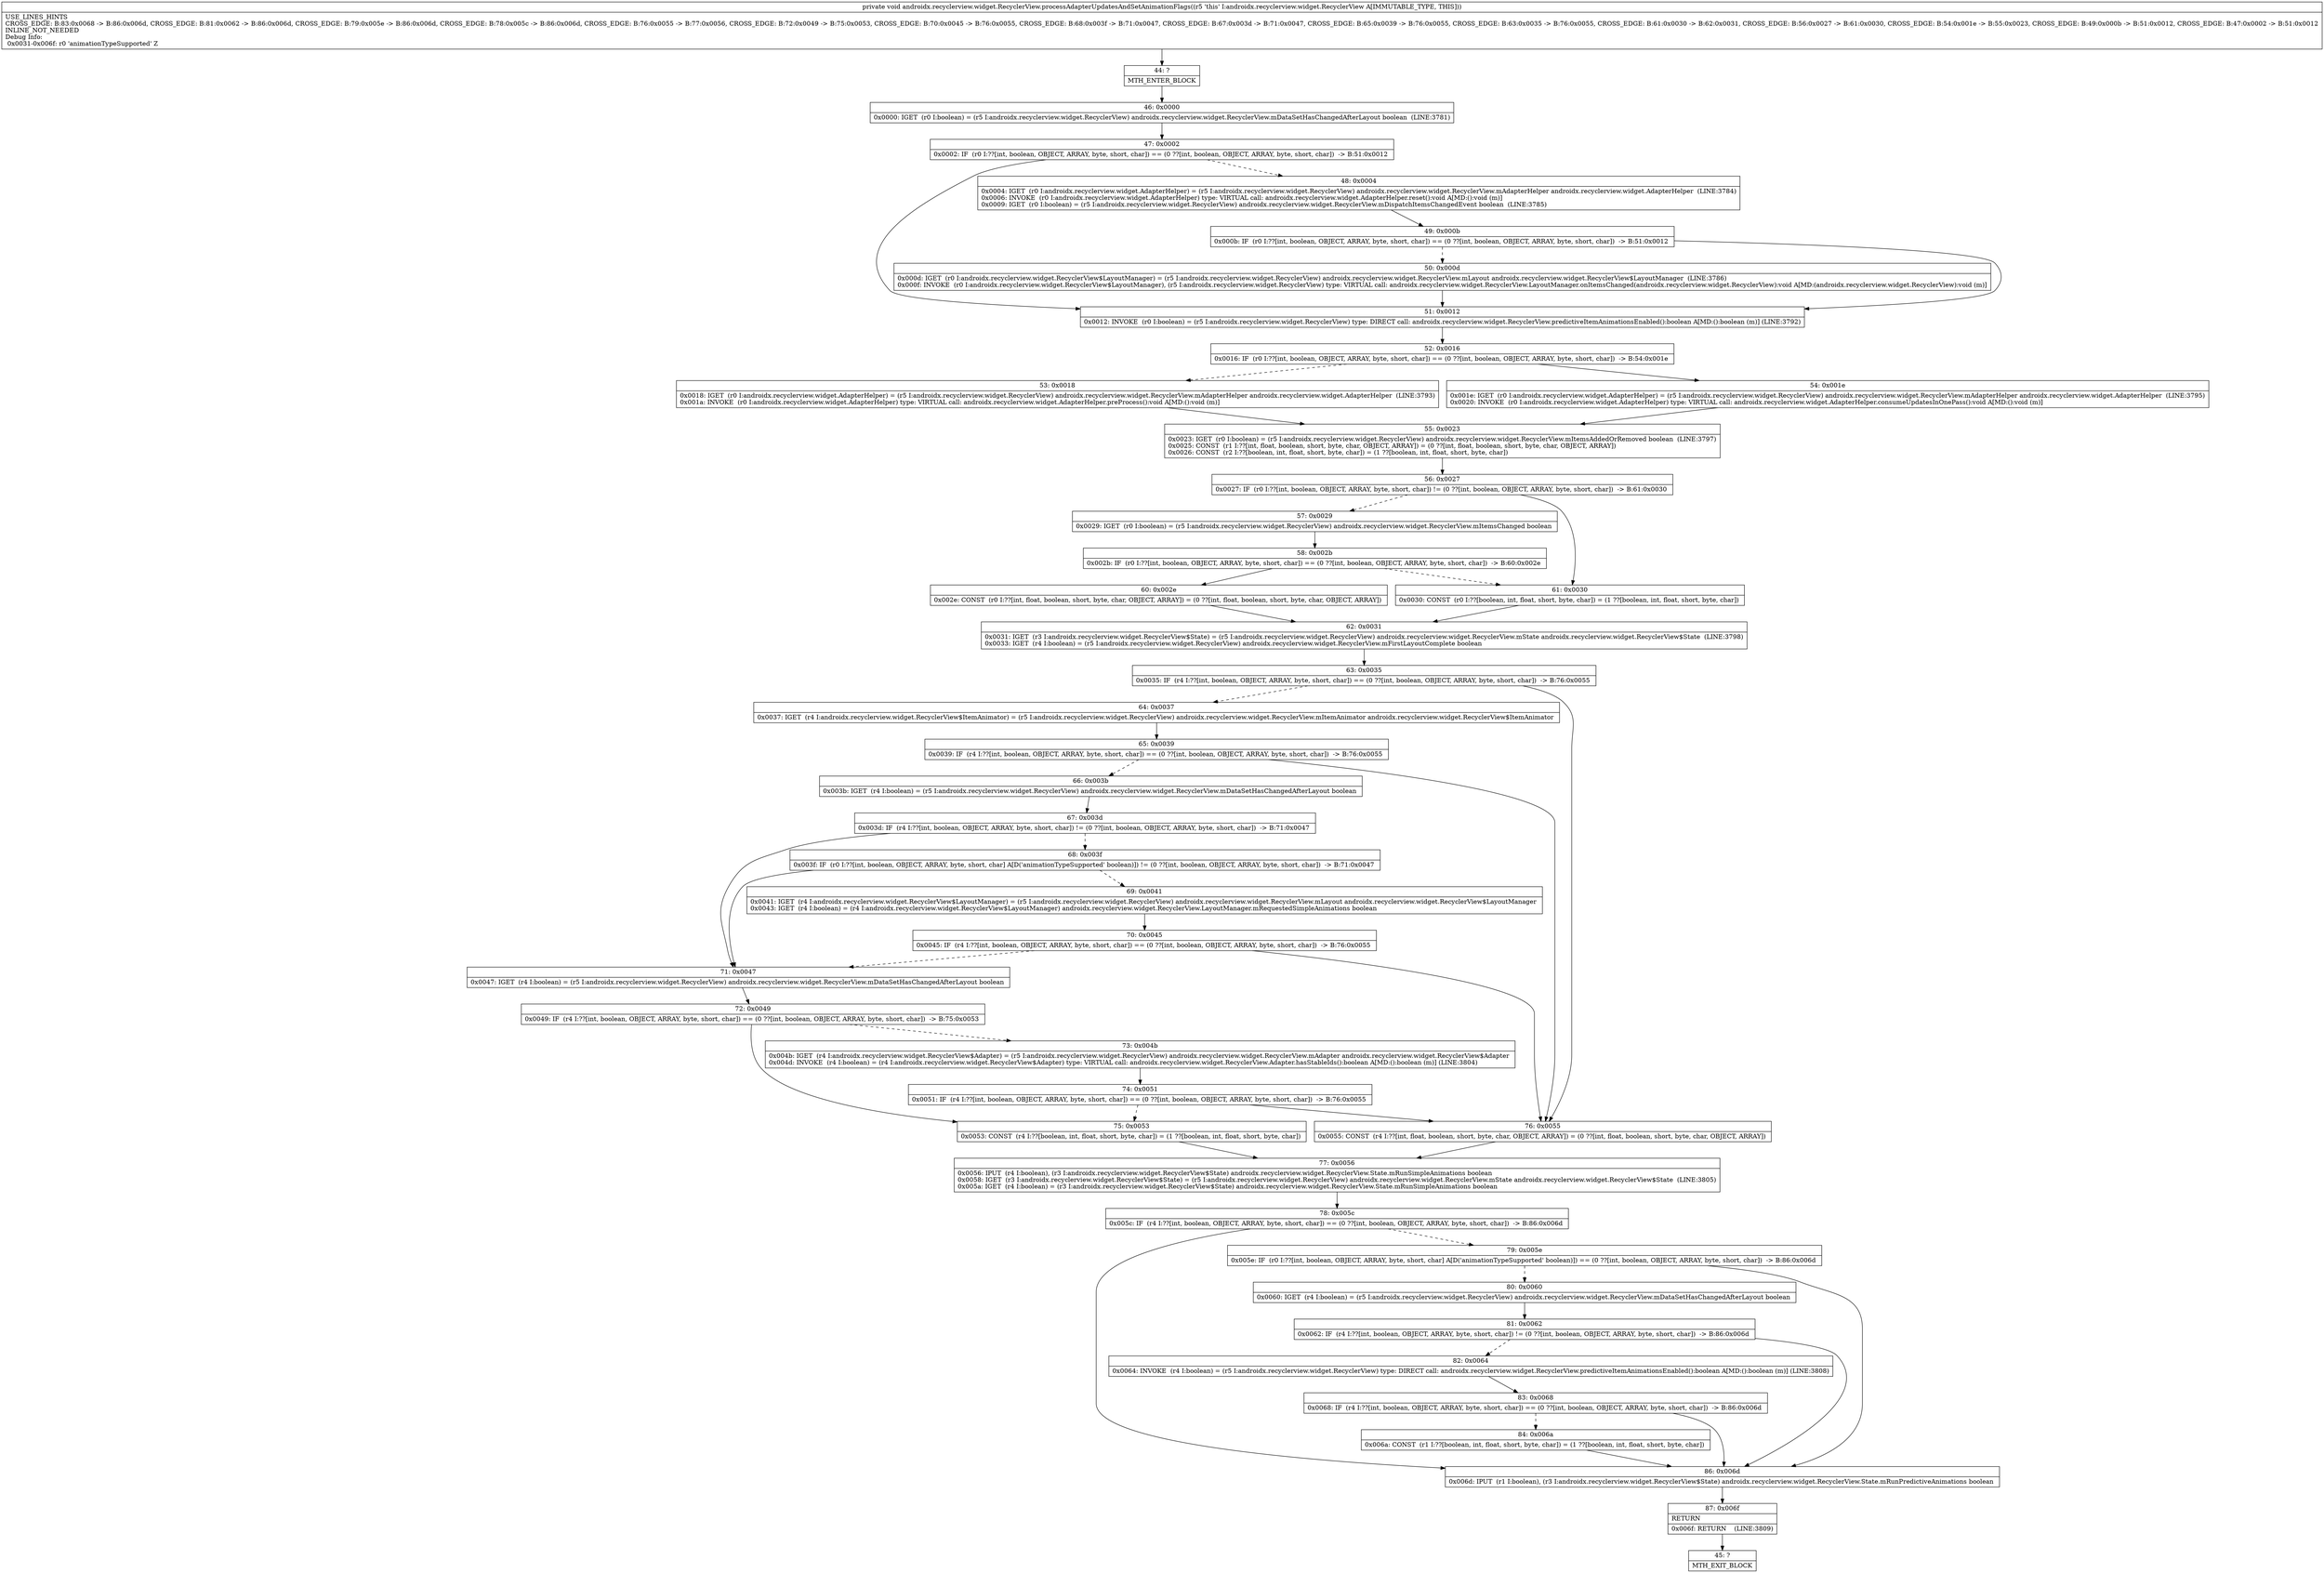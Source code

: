 digraph "CFG forandroidx.recyclerview.widget.RecyclerView.processAdapterUpdatesAndSetAnimationFlags()V" {
Node_44 [shape=record,label="{44\:\ ?|MTH_ENTER_BLOCK\l}"];
Node_46 [shape=record,label="{46\:\ 0x0000|0x0000: IGET  (r0 I:boolean) = (r5 I:androidx.recyclerview.widget.RecyclerView) androidx.recyclerview.widget.RecyclerView.mDataSetHasChangedAfterLayout boolean  (LINE:3781)\l}"];
Node_47 [shape=record,label="{47\:\ 0x0002|0x0002: IF  (r0 I:??[int, boolean, OBJECT, ARRAY, byte, short, char]) == (0 ??[int, boolean, OBJECT, ARRAY, byte, short, char])  \-\> B:51:0x0012 \l}"];
Node_48 [shape=record,label="{48\:\ 0x0004|0x0004: IGET  (r0 I:androidx.recyclerview.widget.AdapterHelper) = (r5 I:androidx.recyclerview.widget.RecyclerView) androidx.recyclerview.widget.RecyclerView.mAdapterHelper androidx.recyclerview.widget.AdapterHelper  (LINE:3784)\l0x0006: INVOKE  (r0 I:androidx.recyclerview.widget.AdapterHelper) type: VIRTUAL call: androidx.recyclerview.widget.AdapterHelper.reset():void A[MD:():void (m)]\l0x0009: IGET  (r0 I:boolean) = (r5 I:androidx.recyclerview.widget.RecyclerView) androidx.recyclerview.widget.RecyclerView.mDispatchItemsChangedEvent boolean  (LINE:3785)\l}"];
Node_49 [shape=record,label="{49\:\ 0x000b|0x000b: IF  (r0 I:??[int, boolean, OBJECT, ARRAY, byte, short, char]) == (0 ??[int, boolean, OBJECT, ARRAY, byte, short, char])  \-\> B:51:0x0012 \l}"];
Node_50 [shape=record,label="{50\:\ 0x000d|0x000d: IGET  (r0 I:androidx.recyclerview.widget.RecyclerView$LayoutManager) = (r5 I:androidx.recyclerview.widget.RecyclerView) androidx.recyclerview.widget.RecyclerView.mLayout androidx.recyclerview.widget.RecyclerView$LayoutManager  (LINE:3786)\l0x000f: INVOKE  (r0 I:androidx.recyclerview.widget.RecyclerView$LayoutManager), (r5 I:androidx.recyclerview.widget.RecyclerView) type: VIRTUAL call: androidx.recyclerview.widget.RecyclerView.LayoutManager.onItemsChanged(androidx.recyclerview.widget.RecyclerView):void A[MD:(androidx.recyclerview.widget.RecyclerView):void (m)]\l}"];
Node_51 [shape=record,label="{51\:\ 0x0012|0x0012: INVOKE  (r0 I:boolean) = (r5 I:androidx.recyclerview.widget.RecyclerView) type: DIRECT call: androidx.recyclerview.widget.RecyclerView.predictiveItemAnimationsEnabled():boolean A[MD:():boolean (m)] (LINE:3792)\l}"];
Node_52 [shape=record,label="{52\:\ 0x0016|0x0016: IF  (r0 I:??[int, boolean, OBJECT, ARRAY, byte, short, char]) == (0 ??[int, boolean, OBJECT, ARRAY, byte, short, char])  \-\> B:54:0x001e \l}"];
Node_53 [shape=record,label="{53\:\ 0x0018|0x0018: IGET  (r0 I:androidx.recyclerview.widget.AdapterHelper) = (r5 I:androidx.recyclerview.widget.RecyclerView) androidx.recyclerview.widget.RecyclerView.mAdapterHelper androidx.recyclerview.widget.AdapterHelper  (LINE:3793)\l0x001a: INVOKE  (r0 I:androidx.recyclerview.widget.AdapterHelper) type: VIRTUAL call: androidx.recyclerview.widget.AdapterHelper.preProcess():void A[MD:():void (m)]\l}"];
Node_55 [shape=record,label="{55\:\ 0x0023|0x0023: IGET  (r0 I:boolean) = (r5 I:androidx.recyclerview.widget.RecyclerView) androidx.recyclerview.widget.RecyclerView.mItemsAddedOrRemoved boolean  (LINE:3797)\l0x0025: CONST  (r1 I:??[int, float, boolean, short, byte, char, OBJECT, ARRAY]) = (0 ??[int, float, boolean, short, byte, char, OBJECT, ARRAY]) \l0x0026: CONST  (r2 I:??[boolean, int, float, short, byte, char]) = (1 ??[boolean, int, float, short, byte, char]) \l}"];
Node_56 [shape=record,label="{56\:\ 0x0027|0x0027: IF  (r0 I:??[int, boolean, OBJECT, ARRAY, byte, short, char]) != (0 ??[int, boolean, OBJECT, ARRAY, byte, short, char])  \-\> B:61:0x0030 \l}"];
Node_57 [shape=record,label="{57\:\ 0x0029|0x0029: IGET  (r0 I:boolean) = (r5 I:androidx.recyclerview.widget.RecyclerView) androidx.recyclerview.widget.RecyclerView.mItemsChanged boolean \l}"];
Node_58 [shape=record,label="{58\:\ 0x002b|0x002b: IF  (r0 I:??[int, boolean, OBJECT, ARRAY, byte, short, char]) == (0 ??[int, boolean, OBJECT, ARRAY, byte, short, char])  \-\> B:60:0x002e \l}"];
Node_60 [shape=record,label="{60\:\ 0x002e|0x002e: CONST  (r0 I:??[int, float, boolean, short, byte, char, OBJECT, ARRAY]) = (0 ??[int, float, boolean, short, byte, char, OBJECT, ARRAY]) \l}"];
Node_62 [shape=record,label="{62\:\ 0x0031|0x0031: IGET  (r3 I:androidx.recyclerview.widget.RecyclerView$State) = (r5 I:androidx.recyclerview.widget.RecyclerView) androidx.recyclerview.widget.RecyclerView.mState androidx.recyclerview.widget.RecyclerView$State  (LINE:3798)\l0x0033: IGET  (r4 I:boolean) = (r5 I:androidx.recyclerview.widget.RecyclerView) androidx.recyclerview.widget.RecyclerView.mFirstLayoutComplete boolean \l}"];
Node_63 [shape=record,label="{63\:\ 0x0035|0x0035: IF  (r4 I:??[int, boolean, OBJECT, ARRAY, byte, short, char]) == (0 ??[int, boolean, OBJECT, ARRAY, byte, short, char])  \-\> B:76:0x0055 \l}"];
Node_64 [shape=record,label="{64\:\ 0x0037|0x0037: IGET  (r4 I:androidx.recyclerview.widget.RecyclerView$ItemAnimator) = (r5 I:androidx.recyclerview.widget.RecyclerView) androidx.recyclerview.widget.RecyclerView.mItemAnimator androidx.recyclerview.widget.RecyclerView$ItemAnimator \l}"];
Node_65 [shape=record,label="{65\:\ 0x0039|0x0039: IF  (r4 I:??[int, boolean, OBJECT, ARRAY, byte, short, char]) == (0 ??[int, boolean, OBJECT, ARRAY, byte, short, char])  \-\> B:76:0x0055 \l}"];
Node_66 [shape=record,label="{66\:\ 0x003b|0x003b: IGET  (r4 I:boolean) = (r5 I:androidx.recyclerview.widget.RecyclerView) androidx.recyclerview.widget.RecyclerView.mDataSetHasChangedAfterLayout boolean \l}"];
Node_67 [shape=record,label="{67\:\ 0x003d|0x003d: IF  (r4 I:??[int, boolean, OBJECT, ARRAY, byte, short, char]) != (0 ??[int, boolean, OBJECT, ARRAY, byte, short, char])  \-\> B:71:0x0047 \l}"];
Node_68 [shape=record,label="{68\:\ 0x003f|0x003f: IF  (r0 I:??[int, boolean, OBJECT, ARRAY, byte, short, char] A[D('animationTypeSupported' boolean)]) != (0 ??[int, boolean, OBJECT, ARRAY, byte, short, char])  \-\> B:71:0x0047 \l}"];
Node_69 [shape=record,label="{69\:\ 0x0041|0x0041: IGET  (r4 I:androidx.recyclerview.widget.RecyclerView$LayoutManager) = (r5 I:androidx.recyclerview.widget.RecyclerView) androidx.recyclerview.widget.RecyclerView.mLayout androidx.recyclerview.widget.RecyclerView$LayoutManager \l0x0043: IGET  (r4 I:boolean) = (r4 I:androidx.recyclerview.widget.RecyclerView$LayoutManager) androidx.recyclerview.widget.RecyclerView.LayoutManager.mRequestedSimpleAnimations boolean \l}"];
Node_70 [shape=record,label="{70\:\ 0x0045|0x0045: IF  (r4 I:??[int, boolean, OBJECT, ARRAY, byte, short, char]) == (0 ??[int, boolean, OBJECT, ARRAY, byte, short, char])  \-\> B:76:0x0055 \l}"];
Node_71 [shape=record,label="{71\:\ 0x0047|0x0047: IGET  (r4 I:boolean) = (r5 I:androidx.recyclerview.widget.RecyclerView) androidx.recyclerview.widget.RecyclerView.mDataSetHasChangedAfterLayout boolean \l}"];
Node_72 [shape=record,label="{72\:\ 0x0049|0x0049: IF  (r4 I:??[int, boolean, OBJECT, ARRAY, byte, short, char]) == (0 ??[int, boolean, OBJECT, ARRAY, byte, short, char])  \-\> B:75:0x0053 \l}"];
Node_73 [shape=record,label="{73\:\ 0x004b|0x004b: IGET  (r4 I:androidx.recyclerview.widget.RecyclerView$Adapter) = (r5 I:androidx.recyclerview.widget.RecyclerView) androidx.recyclerview.widget.RecyclerView.mAdapter androidx.recyclerview.widget.RecyclerView$Adapter \l0x004d: INVOKE  (r4 I:boolean) = (r4 I:androidx.recyclerview.widget.RecyclerView$Adapter) type: VIRTUAL call: androidx.recyclerview.widget.RecyclerView.Adapter.hasStableIds():boolean A[MD:():boolean (m)] (LINE:3804)\l}"];
Node_74 [shape=record,label="{74\:\ 0x0051|0x0051: IF  (r4 I:??[int, boolean, OBJECT, ARRAY, byte, short, char]) == (0 ??[int, boolean, OBJECT, ARRAY, byte, short, char])  \-\> B:76:0x0055 \l}"];
Node_75 [shape=record,label="{75\:\ 0x0053|0x0053: CONST  (r4 I:??[boolean, int, float, short, byte, char]) = (1 ??[boolean, int, float, short, byte, char]) \l}"];
Node_77 [shape=record,label="{77\:\ 0x0056|0x0056: IPUT  (r4 I:boolean), (r3 I:androidx.recyclerview.widget.RecyclerView$State) androidx.recyclerview.widget.RecyclerView.State.mRunSimpleAnimations boolean \l0x0058: IGET  (r3 I:androidx.recyclerview.widget.RecyclerView$State) = (r5 I:androidx.recyclerview.widget.RecyclerView) androidx.recyclerview.widget.RecyclerView.mState androidx.recyclerview.widget.RecyclerView$State  (LINE:3805)\l0x005a: IGET  (r4 I:boolean) = (r3 I:androidx.recyclerview.widget.RecyclerView$State) androidx.recyclerview.widget.RecyclerView.State.mRunSimpleAnimations boolean \l}"];
Node_78 [shape=record,label="{78\:\ 0x005c|0x005c: IF  (r4 I:??[int, boolean, OBJECT, ARRAY, byte, short, char]) == (0 ??[int, boolean, OBJECT, ARRAY, byte, short, char])  \-\> B:86:0x006d \l}"];
Node_79 [shape=record,label="{79\:\ 0x005e|0x005e: IF  (r0 I:??[int, boolean, OBJECT, ARRAY, byte, short, char] A[D('animationTypeSupported' boolean)]) == (0 ??[int, boolean, OBJECT, ARRAY, byte, short, char])  \-\> B:86:0x006d \l}"];
Node_80 [shape=record,label="{80\:\ 0x0060|0x0060: IGET  (r4 I:boolean) = (r5 I:androidx.recyclerview.widget.RecyclerView) androidx.recyclerview.widget.RecyclerView.mDataSetHasChangedAfterLayout boolean \l}"];
Node_81 [shape=record,label="{81\:\ 0x0062|0x0062: IF  (r4 I:??[int, boolean, OBJECT, ARRAY, byte, short, char]) != (0 ??[int, boolean, OBJECT, ARRAY, byte, short, char])  \-\> B:86:0x006d \l}"];
Node_82 [shape=record,label="{82\:\ 0x0064|0x0064: INVOKE  (r4 I:boolean) = (r5 I:androidx.recyclerview.widget.RecyclerView) type: DIRECT call: androidx.recyclerview.widget.RecyclerView.predictiveItemAnimationsEnabled():boolean A[MD:():boolean (m)] (LINE:3808)\l}"];
Node_83 [shape=record,label="{83\:\ 0x0068|0x0068: IF  (r4 I:??[int, boolean, OBJECT, ARRAY, byte, short, char]) == (0 ??[int, boolean, OBJECT, ARRAY, byte, short, char])  \-\> B:86:0x006d \l}"];
Node_84 [shape=record,label="{84\:\ 0x006a|0x006a: CONST  (r1 I:??[boolean, int, float, short, byte, char]) = (1 ??[boolean, int, float, short, byte, char]) \l}"];
Node_86 [shape=record,label="{86\:\ 0x006d|0x006d: IPUT  (r1 I:boolean), (r3 I:androidx.recyclerview.widget.RecyclerView$State) androidx.recyclerview.widget.RecyclerView.State.mRunPredictiveAnimations boolean \l}"];
Node_87 [shape=record,label="{87\:\ 0x006f|RETURN\l|0x006f: RETURN    (LINE:3809)\l}"];
Node_45 [shape=record,label="{45\:\ ?|MTH_EXIT_BLOCK\l}"];
Node_76 [shape=record,label="{76\:\ 0x0055|0x0055: CONST  (r4 I:??[int, float, boolean, short, byte, char, OBJECT, ARRAY]) = (0 ??[int, float, boolean, short, byte, char, OBJECT, ARRAY]) \l}"];
Node_61 [shape=record,label="{61\:\ 0x0030|0x0030: CONST  (r0 I:??[boolean, int, float, short, byte, char]) = (1 ??[boolean, int, float, short, byte, char]) \l}"];
Node_54 [shape=record,label="{54\:\ 0x001e|0x001e: IGET  (r0 I:androidx.recyclerview.widget.AdapterHelper) = (r5 I:androidx.recyclerview.widget.RecyclerView) androidx.recyclerview.widget.RecyclerView.mAdapterHelper androidx.recyclerview.widget.AdapterHelper  (LINE:3795)\l0x0020: INVOKE  (r0 I:androidx.recyclerview.widget.AdapterHelper) type: VIRTUAL call: androidx.recyclerview.widget.AdapterHelper.consumeUpdatesInOnePass():void A[MD:():void (m)]\l}"];
MethodNode[shape=record,label="{private void androidx.recyclerview.widget.RecyclerView.processAdapterUpdatesAndSetAnimationFlags((r5 'this' I:androidx.recyclerview.widget.RecyclerView A[IMMUTABLE_TYPE, THIS]))  | USE_LINES_HINTS\lCROSS_EDGE: B:83:0x0068 \-\> B:86:0x006d, CROSS_EDGE: B:81:0x0062 \-\> B:86:0x006d, CROSS_EDGE: B:79:0x005e \-\> B:86:0x006d, CROSS_EDGE: B:78:0x005c \-\> B:86:0x006d, CROSS_EDGE: B:76:0x0055 \-\> B:77:0x0056, CROSS_EDGE: B:72:0x0049 \-\> B:75:0x0053, CROSS_EDGE: B:70:0x0045 \-\> B:76:0x0055, CROSS_EDGE: B:68:0x003f \-\> B:71:0x0047, CROSS_EDGE: B:67:0x003d \-\> B:71:0x0047, CROSS_EDGE: B:65:0x0039 \-\> B:76:0x0055, CROSS_EDGE: B:63:0x0035 \-\> B:76:0x0055, CROSS_EDGE: B:61:0x0030 \-\> B:62:0x0031, CROSS_EDGE: B:56:0x0027 \-\> B:61:0x0030, CROSS_EDGE: B:54:0x001e \-\> B:55:0x0023, CROSS_EDGE: B:49:0x000b \-\> B:51:0x0012, CROSS_EDGE: B:47:0x0002 \-\> B:51:0x0012\lINLINE_NOT_NEEDED\lDebug Info:\l  0x0031\-0x006f: r0 'animationTypeSupported' Z\l}"];
MethodNode -> Node_44;Node_44 -> Node_46;
Node_46 -> Node_47;
Node_47 -> Node_48[style=dashed];
Node_47 -> Node_51;
Node_48 -> Node_49;
Node_49 -> Node_50[style=dashed];
Node_49 -> Node_51;
Node_50 -> Node_51;
Node_51 -> Node_52;
Node_52 -> Node_53[style=dashed];
Node_52 -> Node_54;
Node_53 -> Node_55;
Node_55 -> Node_56;
Node_56 -> Node_57[style=dashed];
Node_56 -> Node_61;
Node_57 -> Node_58;
Node_58 -> Node_60;
Node_58 -> Node_61[style=dashed];
Node_60 -> Node_62;
Node_62 -> Node_63;
Node_63 -> Node_64[style=dashed];
Node_63 -> Node_76;
Node_64 -> Node_65;
Node_65 -> Node_66[style=dashed];
Node_65 -> Node_76;
Node_66 -> Node_67;
Node_67 -> Node_68[style=dashed];
Node_67 -> Node_71;
Node_68 -> Node_69[style=dashed];
Node_68 -> Node_71;
Node_69 -> Node_70;
Node_70 -> Node_71[style=dashed];
Node_70 -> Node_76;
Node_71 -> Node_72;
Node_72 -> Node_73[style=dashed];
Node_72 -> Node_75;
Node_73 -> Node_74;
Node_74 -> Node_75[style=dashed];
Node_74 -> Node_76;
Node_75 -> Node_77;
Node_77 -> Node_78;
Node_78 -> Node_79[style=dashed];
Node_78 -> Node_86;
Node_79 -> Node_80[style=dashed];
Node_79 -> Node_86;
Node_80 -> Node_81;
Node_81 -> Node_82[style=dashed];
Node_81 -> Node_86;
Node_82 -> Node_83;
Node_83 -> Node_84[style=dashed];
Node_83 -> Node_86;
Node_84 -> Node_86;
Node_86 -> Node_87;
Node_87 -> Node_45;
Node_76 -> Node_77;
Node_61 -> Node_62;
Node_54 -> Node_55;
}

